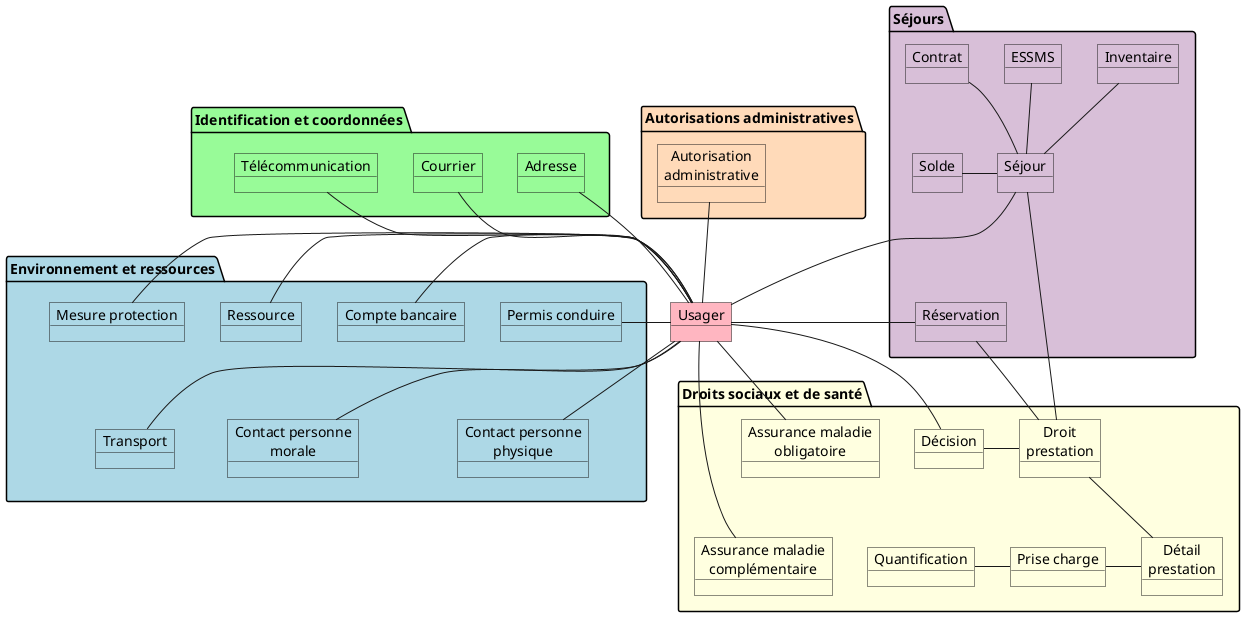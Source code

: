 @startuml

object Usager #LightPink


package "Identification et coordonnées" as id #PaleGreen {
    object Courrier #PaleGreen
    object Adresse #PaleGreen
    object Télécommunication #PaleGreen
}

Télécommunication - Usager
Adresse - Usager
Courrier - Usager


package "Autorisations administratives" as Auto #PeachPuff {
    object "Autorisation\nadministrative" as auto #PeachPuff
}

auto -- Usager


package "Droits sociaux et de santé" as Droit #LightYellow {
    object "Assurance maladie\ncomplémentaire" as assC #LightYellow
    object "Assurance maladie\nobligatoire" as assO #LightYellow
    object Décision #LightYellow
    object "Droit\nprestation" as presta #LightYellow
    object "Détail\nprestation" as detail #LightYellow
    object "Prise charge" as pc #LightYellow
    object Quantification #LightYellow
}

Usager -- assC
Usager -- assO
Usager -- Décision
Décision - presta
presta -- detail
pc - detail
Quantification - pc

assO -[hidden]- assC


package Séjours #Thistle {
    object Séjour #Thistle
    object Solde #Thistle
    object Réservation #Thistle
    object Inventaire #Thistle
    object ESSMS #Thistle
    object Contrat #Thistle
}

Usager - Séjour
Solde - Séjour
Inventaire -- Séjour
ESSMS -- Séjour
Contrat -- Séjour
Réservation -- Usager
Réservation -- presta
Séjour -- presta

Séjour -[hidden]- Réservation


package "Environnement et ressources" as Env #LightBlue {
    object "Contact personne\nmorale" as contactM #LightBlue
    object "Contact personne\nphysique" as contactP #LightBlue
    object "Permis conduire" as permis #LightBlue
    object Transport #LightBlue
    object "Compte bancaire" as cb #LightBlue
    object Ressource #LightBlue
    object "Mesure protection" as mp #LightBlue
}

Usager - contactM
Usager - contactP 
Usager - permis 
Usager - Transport 
Usager - cb
Usager - Ressource
Usager - mp

cb -[hidden]- contactP
Ressource -[hidden]- contactM
mp -[hidden]- Transport


id -[hidden]- Env

@enduml